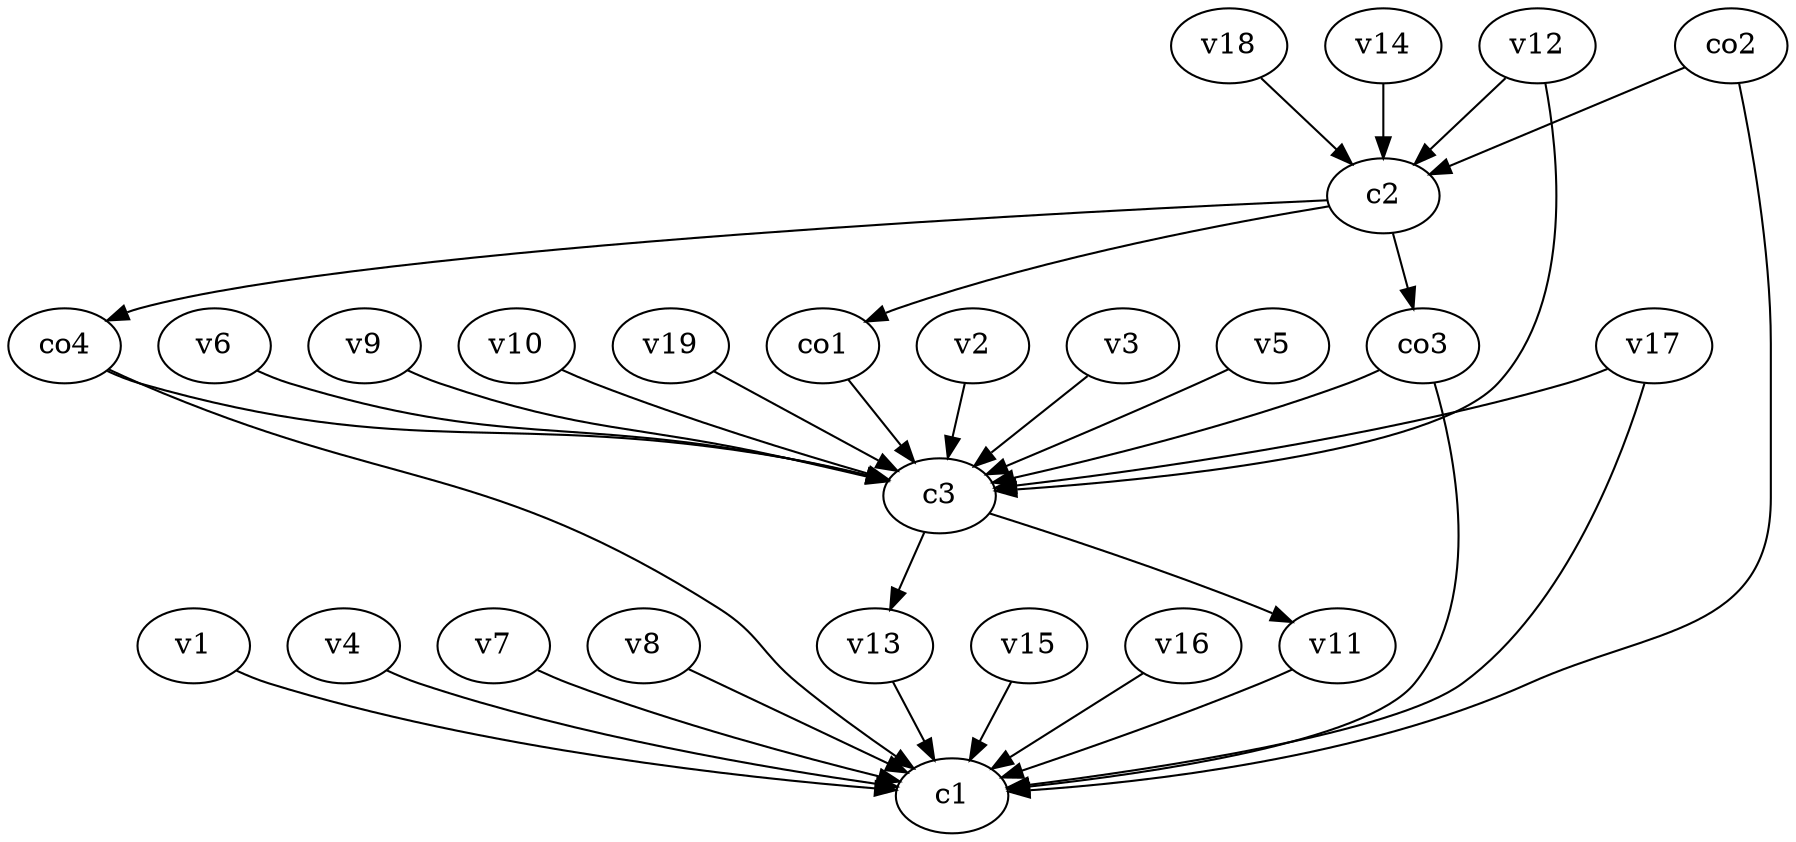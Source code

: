 strict digraph  {
c1;
c2;
c3;
v1;
v2;
v3;
v4;
v5;
v6;
v7;
v8;
v9;
v10;
v11;
v12;
v13;
v14;
v15;
v16;
v17;
v18;
v19;
co1;
co2;
co3;
co4;
c2 -> co1  [weight=1];
c2 -> co4  [weight=1];
c2 -> co3  [weight=1];
c3 -> v13  [weight=1];
c3 -> v11  [weight=1];
v1 -> c1  [weight=1];
v2 -> c3  [weight=1];
v3 -> c3  [weight=1];
v4 -> c1  [weight=1];
v5 -> c3  [weight=1];
v6 -> c3  [weight=1];
v7 -> c1  [weight=1];
v8 -> c1  [weight=1];
v9 -> c3  [weight=1];
v10 -> c3  [weight=1];
v11 -> c1  [weight=1];
v12 -> c2  [weight=1];
v12 -> c3  [weight=1];
v13 -> c1  [weight=1];
v14 -> c2  [weight=1];
v15 -> c1  [weight=1];
v16 -> c1  [weight=1];
v17 -> c3  [weight=1];
v17 -> c1  [weight=1];
v18 -> c2  [weight=1];
v19 -> c3  [weight=1];
co1 -> c3  [weight=1];
co2 -> c1  [weight=1];
co2 -> c2  [weight=1];
co3 -> c1  [weight=1];
co3 -> c3  [weight=1];
co4 -> c3  [weight=1];
co4 -> c1  [weight=1];
}
